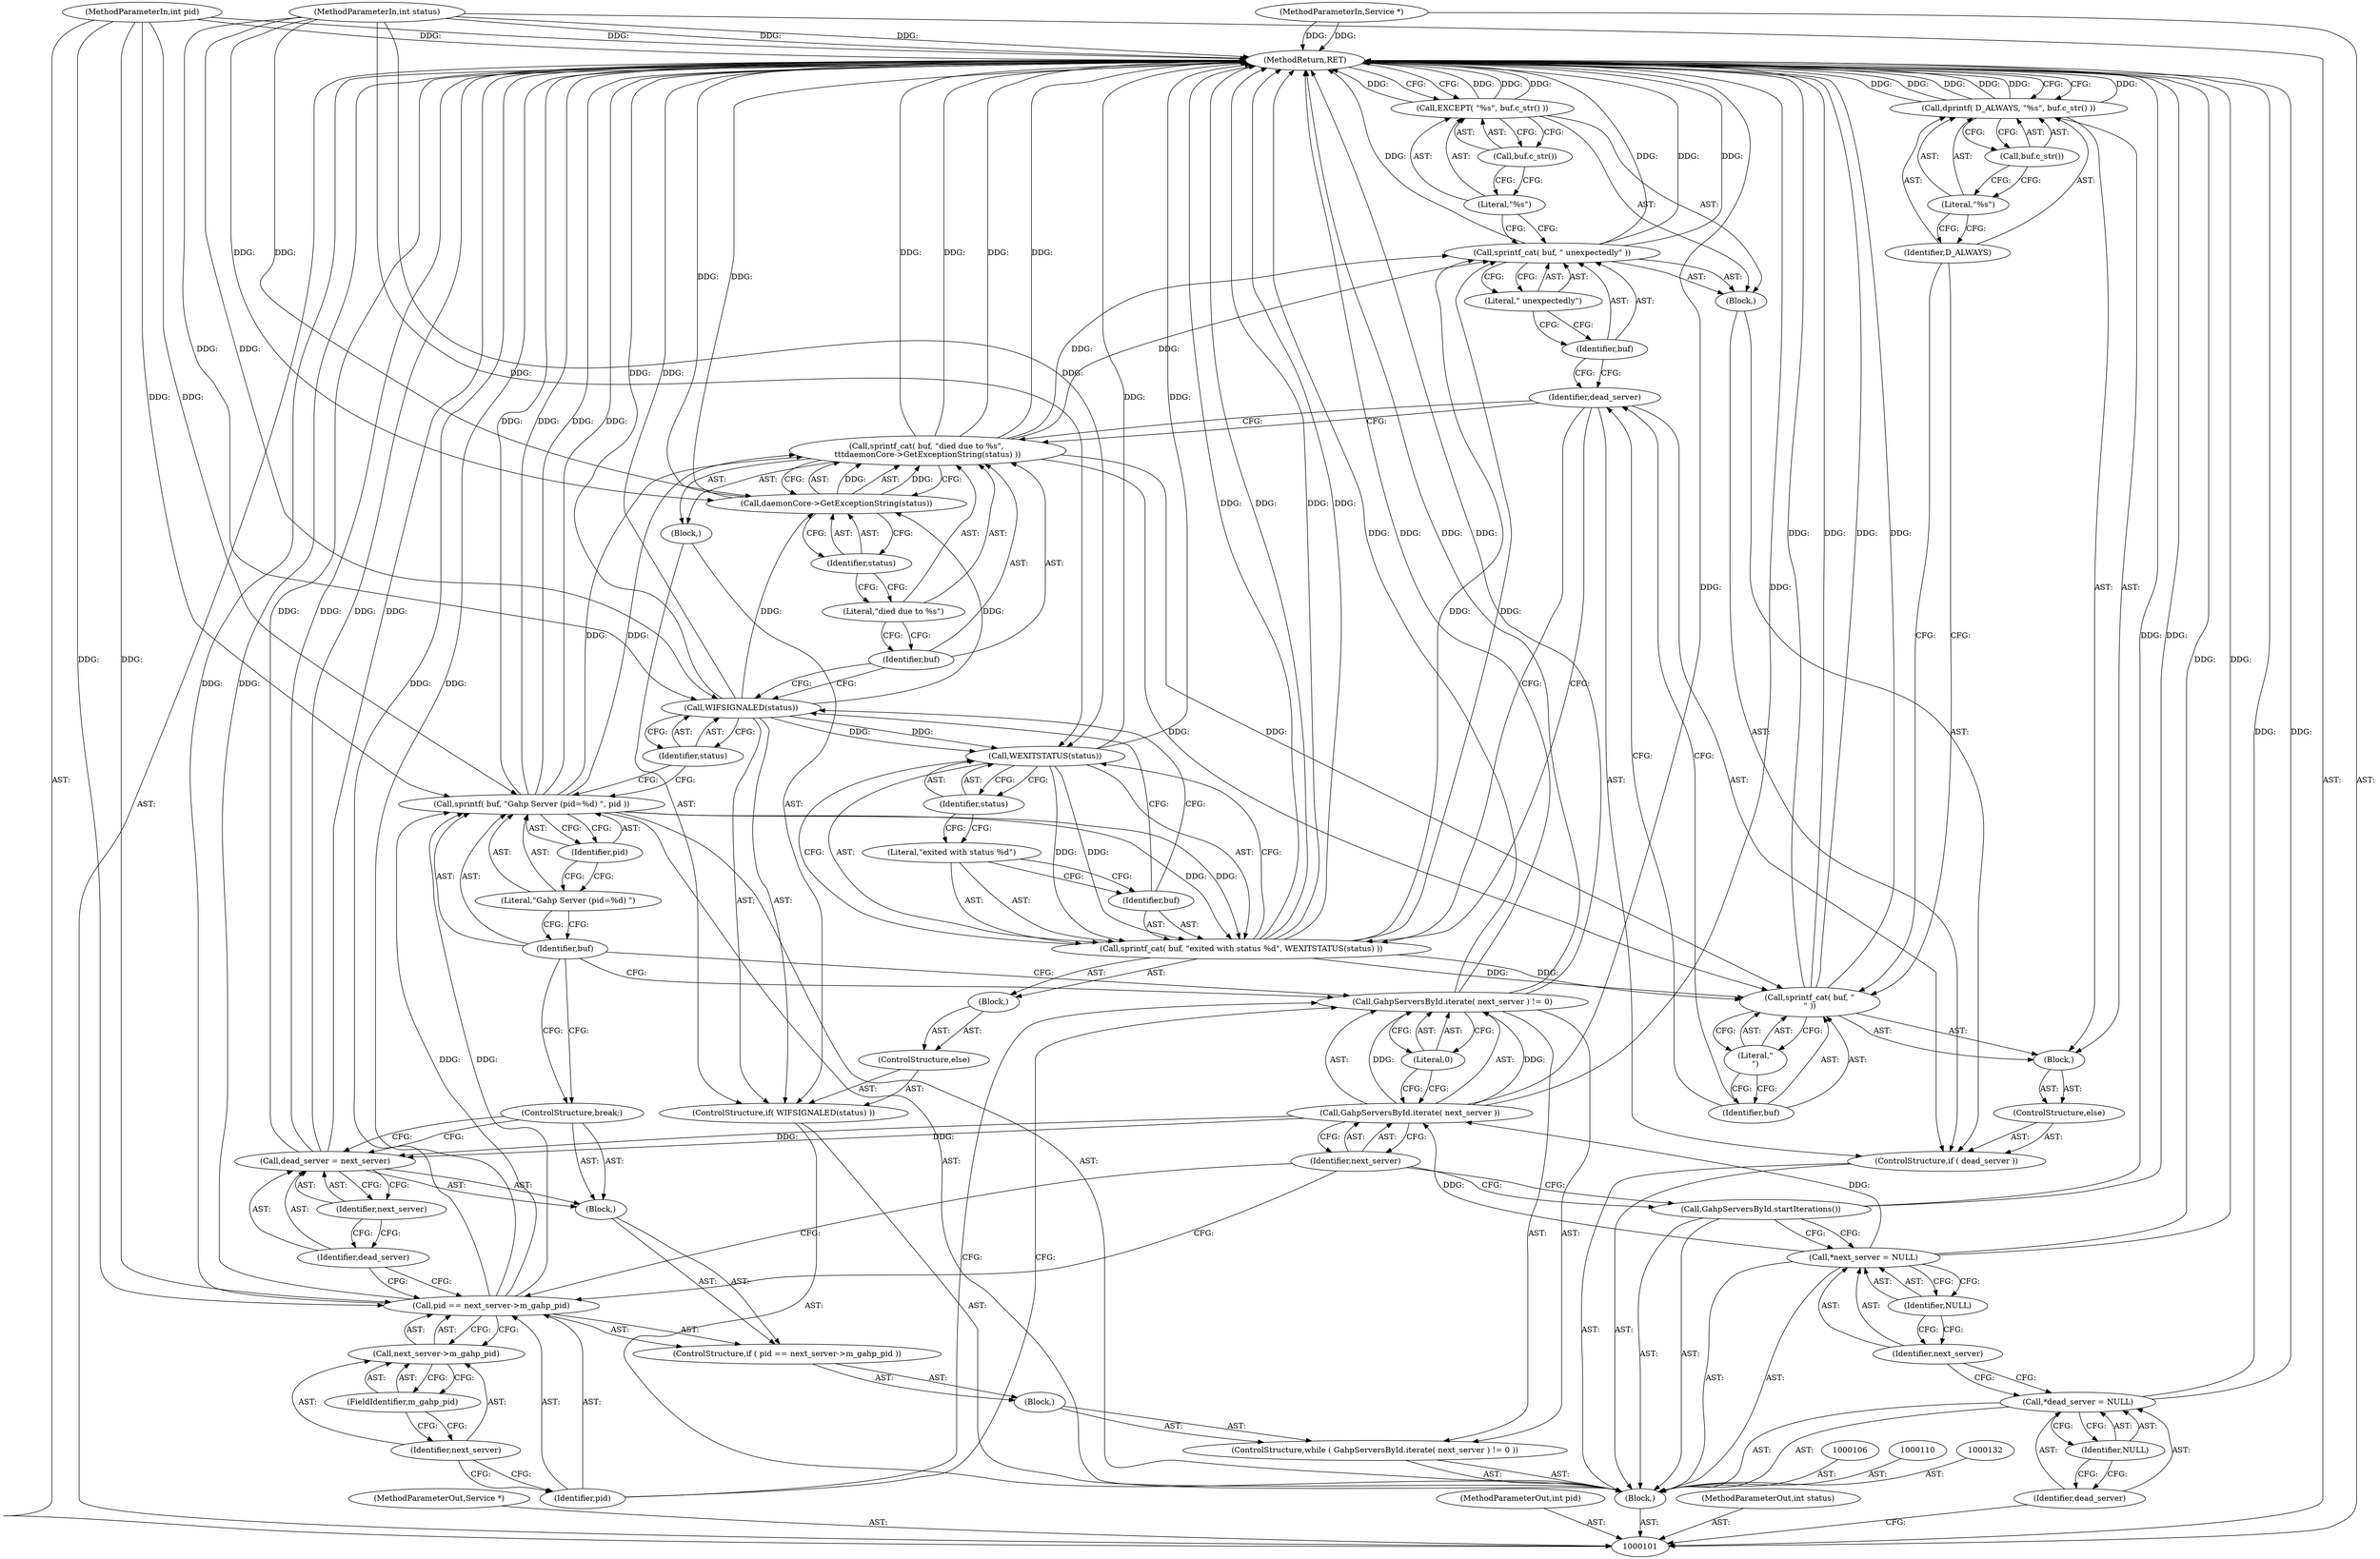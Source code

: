 digraph "0_htcondor_5e5571d1a431eb3c61977b6dd6ec90186ef79867_1" {
"1000171" [label="(MethodReturn,RET)"];
"1000102" [label="(MethodParameterIn,Service *)"];
"1000244" [label="(MethodParameterOut,Service *)"];
"1000103" [label="(MethodParameterIn,int pid)"];
"1000245" [label="(MethodParameterOut,int pid)"];
"1000104" [label="(MethodParameterIn,int status)"];
"1000246" [label="(MethodParameterOut,int status)"];
"1000115" [label="(ControlStructure,while ( GahpServersById.iterate( next_server ) != 0 ))"];
"1000118" [label="(Identifier,next_server)"];
"1000119" [label="(Literal,0)"];
"1000120" [label="(Block,)"];
"1000116" [label="(Call,GahpServersById.iterate( next_server ) != 0)"];
"1000117" [label="(Call,GahpServersById.iterate( next_server ))"];
"1000124" [label="(Call,next_server->m_gahp_pid)"];
"1000125" [label="(Identifier,next_server)"];
"1000121" [label="(ControlStructure,if ( pid == next_server->m_gahp_pid ))"];
"1000126" [label="(FieldIdentifier,m_gahp_pid)"];
"1000127" [label="(Block,)"];
"1000122" [label="(Call,pid == next_server->m_gahp_pid)"];
"1000123" [label="(Identifier,pid)"];
"1000130" [label="(Identifier,next_server)"];
"1000128" [label="(Call,dead_server = next_server)"];
"1000129" [label="(Identifier,dead_server)"];
"1000131" [label="(ControlStructure,break;)"];
"1000133" [label="(Call,sprintf( buf, \"Gahp Server (pid=%d) \", pid ))"];
"1000134" [label="(Identifier,buf)"];
"1000135" [label="(Literal,\"Gahp Server (pid=%d) \")"];
"1000136" [label="(Identifier,pid)"];
"1000105" [label="(Block,)"];
"1000137" [label="(ControlStructure,if( WIFSIGNALED(status) ))"];
"1000139" [label="(Identifier,status)"];
"1000140" [label="(Block,)"];
"1000138" [label="(Call,WIFSIGNALED(status))"];
"1000142" [label="(Identifier,buf)"];
"1000141" [label="(Call,sprintf_cat( buf, \"died due to %s\", \n\t\t\tdaemonCore->GetExceptionString(status) ))"];
"1000143" [label="(Literal,\"died due to %s\")"];
"1000144" [label="(Call,daemonCore->GetExceptionString(status))"];
"1000145" [label="(Identifier,status)"];
"1000146" [label="(ControlStructure,else)"];
"1000147" [label="(Block,)"];
"1000149" [label="(Identifier,buf)"];
"1000148" [label="(Call,sprintf_cat( buf, \"exited with status %d\", WEXITSTATUS(status) ))"];
"1000150" [label="(Literal,\"exited with status %d\")"];
"1000151" [label="(Call,WEXITSTATUS(status))"];
"1000152" [label="(Identifier,status)"];
"1000154" [label="(Identifier,dead_server)"];
"1000155" [label="(Block,)"];
"1000153" [label="(ControlStructure,if ( dead_server ))"];
"1000156" [label="(Call,sprintf_cat( buf, \" unexpectedly\" ))"];
"1000157" [label="(Identifier,buf)"];
"1000158" [label="(Literal,\" unexpectedly\")"];
"1000159" [label="(Call,EXCEPT( \"%s\", buf.c_str() ))"];
"1000160" [label="(Literal,\"%s\")"];
"1000161" [label="(Call,buf.c_str())"];
"1000162" [label="(ControlStructure,else)"];
"1000163" [label="(Block,)"];
"1000164" [label="(Call,sprintf_cat( buf, \"\n\" ))"];
"1000165" [label="(Identifier,buf)"];
"1000166" [label="(Literal,\"\n\")"];
"1000167" [label="(Call,dprintf( D_ALWAYS, \"%s\", buf.c_str() ))"];
"1000168" [label="(Identifier,D_ALWAYS)"];
"1000169" [label="(Literal,\"%s\")"];
"1000170" [label="(Call,buf.c_str())"];
"1000107" [label="(Call,*dead_server = NULL)"];
"1000108" [label="(Identifier,dead_server)"];
"1000109" [label="(Identifier,NULL)"];
"1000111" [label="(Call,*next_server = NULL)"];
"1000112" [label="(Identifier,next_server)"];
"1000113" [label="(Identifier,NULL)"];
"1000114" [label="(Call,GahpServersById.startIterations())"];
"1000171" -> "1000101"  [label="AST: "];
"1000171" -> "1000159"  [label="CFG: "];
"1000171" -> "1000167"  [label="CFG: "];
"1000107" -> "1000171"  [label="DDG: "];
"1000156" -> "1000171"  [label="DDG: "];
"1000156" -> "1000171"  [label="DDG: "];
"1000104" -> "1000171"  [label="DDG: "];
"1000114" -> "1000171"  [label="DDG: "];
"1000141" -> "1000171"  [label="DDG: "];
"1000141" -> "1000171"  [label="DDG: "];
"1000151" -> "1000171"  [label="DDG: "];
"1000148" -> "1000171"  [label="DDG: "];
"1000148" -> "1000171"  [label="DDG: "];
"1000117" -> "1000171"  [label="DDG: "];
"1000111" -> "1000171"  [label="DDG: "];
"1000167" -> "1000171"  [label="DDG: "];
"1000167" -> "1000171"  [label="DDG: "];
"1000167" -> "1000171"  [label="DDG: "];
"1000159" -> "1000171"  [label="DDG: "];
"1000159" -> "1000171"  [label="DDG: "];
"1000116" -> "1000171"  [label="DDG: "];
"1000116" -> "1000171"  [label="DDG: "];
"1000128" -> "1000171"  [label="DDG: "];
"1000128" -> "1000171"  [label="DDG: "];
"1000164" -> "1000171"  [label="DDG: "];
"1000164" -> "1000171"  [label="DDG: "];
"1000103" -> "1000171"  [label="DDG: "];
"1000133" -> "1000171"  [label="DDG: "];
"1000133" -> "1000171"  [label="DDG: "];
"1000102" -> "1000171"  [label="DDG: "];
"1000122" -> "1000171"  [label="DDG: "];
"1000122" -> "1000171"  [label="DDG: "];
"1000144" -> "1000171"  [label="DDG: "];
"1000138" -> "1000171"  [label="DDG: "];
"1000102" -> "1000101"  [label="AST: "];
"1000102" -> "1000171"  [label="DDG: "];
"1000244" -> "1000101"  [label="AST: "];
"1000103" -> "1000101"  [label="AST: "];
"1000103" -> "1000171"  [label="DDG: "];
"1000103" -> "1000122"  [label="DDG: "];
"1000103" -> "1000133"  [label="DDG: "];
"1000245" -> "1000101"  [label="AST: "];
"1000104" -> "1000101"  [label="AST: "];
"1000104" -> "1000171"  [label="DDG: "];
"1000104" -> "1000138"  [label="DDG: "];
"1000104" -> "1000144"  [label="DDG: "];
"1000104" -> "1000151"  [label="DDG: "];
"1000246" -> "1000101"  [label="AST: "];
"1000115" -> "1000105"  [label="AST: "];
"1000116" -> "1000115"  [label="AST: "];
"1000120" -> "1000115"  [label="AST: "];
"1000118" -> "1000117"  [label="AST: "];
"1000118" -> "1000122"  [label="CFG: "];
"1000118" -> "1000114"  [label="CFG: "];
"1000117" -> "1000118"  [label="CFG: "];
"1000119" -> "1000116"  [label="AST: "];
"1000119" -> "1000117"  [label="CFG: "];
"1000116" -> "1000119"  [label="CFG: "];
"1000120" -> "1000115"  [label="AST: "];
"1000121" -> "1000120"  [label="AST: "];
"1000116" -> "1000115"  [label="AST: "];
"1000116" -> "1000119"  [label="CFG: "];
"1000117" -> "1000116"  [label="AST: "];
"1000119" -> "1000116"  [label="AST: "];
"1000123" -> "1000116"  [label="CFG: "];
"1000134" -> "1000116"  [label="CFG: "];
"1000116" -> "1000171"  [label="DDG: "];
"1000116" -> "1000171"  [label="DDG: "];
"1000117" -> "1000116"  [label="DDG: "];
"1000117" -> "1000116"  [label="AST: "];
"1000117" -> "1000118"  [label="CFG: "];
"1000118" -> "1000117"  [label="AST: "];
"1000119" -> "1000117"  [label="CFG: "];
"1000117" -> "1000171"  [label="DDG: "];
"1000117" -> "1000116"  [label="DDG: "];
"1000111" -> "1000117"  [label="DDG: "];
"1000117" -> "1000128"  [label="DDG: "];
"1000124" -> "1000122"  [label="AST: "];
"1000124" -> "1000126"  [label="CFG: "];
"1000125" -> "1000124"  [label="AST: "];
"1000126" -> "1000124"  [label="AST: "];
"1000122" -> "1000124"  [label="CFG: "];
"1000125" -> "1000124"  [label="AST: "];
"1000125" -> "1000123"  [label="CFG: "];
"1000126" -> "1000125"  [label="CFG: "];
"1000121" -> "1000120"  [label="AST: "];
"1000122" -> "1000121"  [label="AST: "];
"1000127" -> "1000121"  [label="AST: "];
"1000126" -> "1000124"  [label="AST: "];
"1000126" -> "1000125"  [label="CFG: "];
"1000124" -> "1000126"  [label="CFG: "];
"1000127" -> "1000121"  [label="AST: "];
"1000128" -> "1000127"  [label="AST: "];
"1000131" -> "1000127"  [label="AST: "];
"1000122" -> "1000121"  [label="AST: "];
"1000122" -> "1000124"  [label="CFG: "];
"1000123" -> "1000122"  [label="AST: "];
"1000124" -> "1000122"  [label="AST: "];
"1000118" -> "1000122"  [label="CFG: "];
"1000129" -> "1000122"  [label="CFG: "];
"1000122" -> "1000171"  [label="DDG: "];
"1000122" -> "1000171"  [label="DDG: "];
"1000103" -> "1000122"  [label="DDG: "];
"1000122" -> "1000133"  [label="DDG: "];
"1000123" -> "1000122"  [label="AST: "];
"1000123" -> "1000116"  [label="CFG: "];
"1000125" -> "1000123"  [label="CFG: "];
"1000130" -> "1000128"  [label="AST: "];
"1000130" -> "1000129"  [label="CFG: "];
"1000128" -> "1000130"  [label="CFG: "];
"1000128" -> "1000127"  [label="AST: "];
"1000128" -> "1000130"  [label="CFG: "];
"1000129" -> "1000128"  [label="AST: "];
"1000130" -> "1000128"  [label="AST: "];
"1000131" -> "1000128"  [label="CFG: "];
"1000128" -> "1000171"  [label="DDG: "];
"1000128" -> "1000171"  [label="DDG: "];
"1000117" -> "1000128"  [label="DDG: "];
"1000129" -> "1000128"  [label="AST: "];
"1000129" -> "1000122"  [label="CFG: "];
"1000130" -> "1000129"  [label="CFG: "];
"1000131" -> "1000127"  [label="AST: "];
"1000131" -> "1000128"  [label="CFG: "];
"1000134" -> "1000131"  [label="CFG: "];
"1000133" -> "1000105"  [label="AST: "];
"1000133" -> "1000136"  [label="CFG: "];
"1000134" -> "1000133"  [label="AST: "];
"1000135" -> "1000133"  [label="AST: "];
"1000136" -> "1000133"  [label="AST: "];
"1000139" -> "1000133"  [label="CFG: "];
"1000133" -> "1000171"  [label="DDG: "];
"1000133" -> "1000171"  [label="DDG: "];
"1000122" -> "1000133"  [label="DDG: "];
"1000103" -> "1000133"  [label="DDG: "];
"1000133" -> "1000141"  [label="DDG: "];
"1000133" -> "1000148"  [label="DDG: "];
"1000134" -> "1000133"  [label="AST: "];
"1000134" -> "1000116"  [label="CFG: "];
"1000134" -> "1000131"  [label="CFG: "];
"1000135" -> "1000134"  [label="CFG: "];
"1000135" -> "1000133"  [label="AST: "];
"1000135" -> "1000134"  [label="CFG: "];
"1000136" -> "1000135"  [label="CFG: "];
"1000136" -> "1000133"  [label="AST: "];
"1000136" -> "1000135"  [label="CFG: "];
"1000133" -> "1000136"  [label="CFG: "];
"1000105" -> "1000101"  [label="AST: "];
"1000106" -> "1000105"  [label="AST: "];
"1000107" -> "1000105"  [label="AST: "];
"1000110" -> "1000105"  [label="AST: "];
"1000111" -> "1000105"  [label="AST: "];
"1000114" -> "1000105"  [label="AST: "];
"1000115" -> "1000105"  [label="AST: "];
"1000132" -> "1000105"  [label="AST: "];
"1000133" -> "1000105"  [label="AST: "];
"1000137" -> "1000105"  [label="AST: "];
"1000153" -> "1000105"  [label="AST: "];
"1000137" -> "1000105"  [label="AST: "];
"1000138" -> "1000137"  [label="AST: "];
"1000140" -> "1000137"  [label="AST: "];
"1000146" -> "1000137"  [label="AST: "];
"1000139" -> "1000138"  [label="AST: "];
"1000139" -> "1000133"  [label="CFG: "];
"1000138" -> "1000139"  [label="CFG: "];
"1000140" -> "1000137"  [label="AST: "];
"1000141" -> "1000140"  [label="AST: "];
"1000138" -> "1000137"  [label="AST: "];
"1000138" -> "1000139"  [label="CFG: "];
"1000139" -> "1000138"  [label="AST: "];
"1000142" -> "1000138"  [label="CFG: "];
"1000149" -> "1000138"  [label="CFG: "];
"1000138" -> "1000171"  [label="DDG: "];
"1000104" -> "1000138"  [label="DDG: "];
"1000138" -> "1000144"  [label="DDG: "];
"1000138" -> "1000151"  [label="DDG: "];
"1000142" -> "1000141"  [label="AST: "];
"1000142" -> "1000138"  [label="CFG: "];
"1000143" -> "1000142"  [label="CFG: "];
"1000141" -> "1000140"  [label="AST: "];
"1000141" -> "1000144"  [label="CFG: "];
"1000142" -> "1000141"  [label="AST: "];
"1000143" -> "1000141"  [label="AST: "];
"1000144" -> "1000141"  [label="AST: "];
"1000154" -> "1000141"  [label="CFG: "];
"1000141" -> "1000171"  [label="DDG: "];
"1000141" -> "1000171"  [label="DDG: "];
"1000133" -> "1000141"  [label="DDG: "];
"1000144" -> "1000141"  [label="DDG: "];
"1000141" -> "1000156"  [label="DDG: "];
"1000141" -> "1000164"  [label="DDG: "];
"1000143" -> "1000141"  [label="AST: "];
"1000143" -> "1000142"  [label="CFG: "];
"1000145" -> "1000143"  [label="CFG: "];
"1000144" -> "1000141"  [label="AST: "];
"1000144" -> "1000145"  [label="CFG: "];
"1000145" -> "1000144"  [label="AST: "];
"1000141" -> "1000144"  [label="CFG: "];
"1000144" -> "1000171"  [label="DDG: "];
"1000144" -> "1000141"  [label="DDG: "];
"1000138" -> "1000144"  [label="DDG: "];
"1000104" -> "1000144"  [label="DDG: "];
"1000145" -> "1000144"  [label="AST: "];
"1000145" -> "1000143"  [label="CFG: "];
"1000144" -> "1000145"  [label="CFG: "];
"1000146" -> "1000137"  [label="AST: "];
"1000147" -> "1000146"  [label="AST: "];
"1000147" -> "1000146"  [label="AST: "];
"1000148" -> "1000147"  [label="AST: "];
"1000149" -> "1000148"  [label="AST: "];
"1000149" -> "1000138"  [label="CFG: "];
"1000150" -> "1000149"  [label="CFG: "];
"1000148" -> "1000147"  [label="AST: "];
"1000148" -> "1000151"  [label="CFG: "];
"1000149" -> "1000148"  [label="AST: "];
"1000150" -> "1000148"  [label="AST: "];
"1000151" -> "1000148"  [label="AST: "];
"1000154" -> "1000148"  [label="CFG: "];
"1000148" -> "1000171"  [label="DDG: "];
"1000148" -> "1000171"  [label="DDG: "];
"1000133" -> "1000148"  [label="DDG: "];
"1000151" -> "1000148"  [label="DDG: "];
"1000148" -> "1000156"  [label="DDG: "];
"1000148" -> "1000164"  [label="DDG: "];
"1000150" -> "1000148"  [label="AST: "];
"1000150" -> "1000149"  [label="CFG: "];
"1000152" -> "1000150"  [label="CFG: "];
"1000151" -> "1000148"  [label="AST: "];
"1000151" -> "1000152"  [label="CFG: "];
"1000152" -> "1000151"  [label="AST: "];
"1000148" -> "1000151"  [label="CFG: "];
"1000151" -> "1000171"  [label="DDG: "];
"1000151" -> "1000148"  [label="DDG: "];
"1000138" -> "1000151"  [label="DDG: "];
"1000104" -> "1000151"  [label="DDG: "];
"1000152" -> "1000151"  [label="AST: "];
"1000152" -> "1000150"  [label="CFG: "];
"1000151" -> "1000152"  [label="CFG: "];
"1000154" -> "1000153"  [label="AST: "];
"1000154" -> "1000141"  [label="CFG: "];
"1000154" -> "1000148"  [label="CFG: "];
"1000157" -> "1000154"  [label="CFG: "];
"1000165" -> "1000154"  [label="CFG: "];
"1000155" -> "1000153"  [label="AST: "];
"1000156" -> "1000155"  [label="AST: "];
"1000159" -> "1000155"  [label="AST: "];
"1000153" -> "1000105"  [label="AST: "];
"1000154" -> "1000153"  [label="AST: "];
"1000155" -> "1000153"  [label="AST: "];
"1000162" -> "1000153"  [label="AST: "];
"1000156" -> "1000155"  [label="AST: "];
"1000156" -> "1000158"  [label="CFG: "];
"1000157" -> "1000156"  [label="AST: "];
"1000158" -> "1000156"  [label="AST: "];
"1000160" -> "1000156"  [label="CFG: "];
"1000156" -> "1000171"  [label="DDG: "];
"1000156" -> "1000171"  [label="DDG: "];
"1000141" -> "1000156"  [label="DDG: "];
"1000148" -> "1000156"  [label="DDG: "];
"1000157" -> "1000156"  [label="AST: "];
"1000157" -> "1000154"  [label="CFG: "];
"1000158" -> "1000157"  [label="CFG: "];
"1000158" -> "1000156"  [label="AST: "];
"1000158" -> "1000157"  [label="CFG: "];
"1000156" -> "1000158"  [label="CFG: "];
"1000159" -> "1000155"  [label="AST: "];
"1000159" -> "1000161"  [label="CFG: "];
"1000160" -> "1000159"  [label="AST: "];
"1000161" -> "1000159"  [label="AST: "];
"1000171" -> "1000159"  [label="CFG: "];
"1000159" -> "1000171"  [label="DDG: "];
"1000159" -> "1000171"  [label="DDG: "];
"1000160" -> "1000159"  [label="AST: "];
"1000160" -> "1000156"  [label="CFG: "];
"1000161" -> "1000160"  [label="CFG: "];
"1000161" -> "1000159"  [label="AST: "];
"1000161" -> "1000160"  [label="CFG: "];
"1000159" -> "1000161"  [label="CFG: "];
"1000162" -> "1000153"  [label="AST: "];
"1000163" -> "1000162"  [label="AST: "];
"1000163" -> "1000162"  [label="AST: "];
"1000164" -> "1000163"  [label="AST: "];
"1000167" -> "1000163"  [label="AST: "];
"1000164" -> "1000163"  [label="AST: "];
"1000164" -> "1000166"  [label="CFG: "];
"1000165" -> "1000164"  [label="AST: "];
"1000166" -> "1000164"  [label="AST: "];
"1000168" -> "1000164"  [label="CFG: "];
"1000164" -> "1000171"  [label="DDG: "];
"1000164" -> "1000171"  [label="DDG: "];
"1000141" -> "1000164"  [label="DDG: "];
"1000148" -> "1000164"  [label="DDG: "];
"1000165" -> "1000164"  [label="AST: "];
"1000165" -> "1000154"  [label="CFG: "];
"1000166" -> "1000165"  [label="CFG: "];
"1000166" -> "1000164"  [label="AST: "];
"1000166" -> "1000165"  [label="CFG: "];
"1000164" -> "1000166"  [label="CFG: "];
"1000167" -> "1000163"  [label="AST: "];
"1000167" -> "1000170"  [label="CFG: "];
"1000168" -> "1000167"  [label="AST: "];
"1000169" -> "1000167"  [label="AST: "];
"1000170" -> "1000167"  [label="AST: "];
"1000171" -> "1000167"  [label="CFG: "];
"1000167" -> "1000171"  [label="DDG: "];
"1000167" -> "1000171"  [label="DDG: "];
"1000167" -> "1000171"  [label="DDG: "];
"1000168" -> "1000167"  [label="AST: "];
"1000168" -> "1000164"  [label="CFG: "];
"1000169" -> "1000168"  [label="CFG: "];
"1000169" -> "1000167"  [label="AST: "];
"1000169" -> "1000168"  [label="CFG: "];
"1000170" -> "1000169"  [label="CFG: "];
"1000170" -> "1000167"  [label="AST: "];
"1000170" -> "1000169"  [label="CFG: "];
"1000167" -> "1000170"  [label="CFG: "];
"1000107" -> "1000105"  [label="AST: "];
"1000107" -> "1000109"  [label="CFG: "];
"1000108" -> "1000107"  [label="AST: "];
"1000109" -> "1000107"  [label="AST: "];
"1000112" -> "1000107"  [label="CFG: "];
"1000107" -> "1000171"  [label="DDG: "];
"1000108" -> "1000107"  [label="AST: "];
"1000108" -> "1000101"  [label="CFG: "];
"1000109" -> "1000108"  [label="CFG: "];
"1000109" -> "1000107"  [label="AST: "];
"1000109" -> "1000108"  [label="CFG: "];
"1000107" -> "1000109"  [label="CFG: "];
"1000111" -> "1000105"  [label="AST: "];
"1000111" -> "1000113"  [label="CFG: "];
"1000112" -> "1000111"  [label="AST: "];
"1000113" -> "1000111"  [label="AST: "];
"1000114" -> "1000111"  [label="CFG: "];
"1000111" -> "1000171"  [label="DDG: "];
"1000111" -> "1000117"  [label="DDG: "];
"1000112" -> "1000111"  [label="AST: "];
"1000112" -> "1000107"  [label="CFG: "];
"1000113" -> "1000112"  [label="CFG: "];
"1000113" -> "1000111"  [label="AST: "];
"1000113" -> "1000112"  [label="CFG: "];
"1000111" -> "1000113"  [label="CFG: "];
"1000114" -> "1000105"  [label="AST: "];
"1000114" -> "1000111"  [label="CFG: "];
"1000118" -> "1000114"  [label="CFG: "];
"1000114" -> "1000171"  [label="DDG: "];
}
